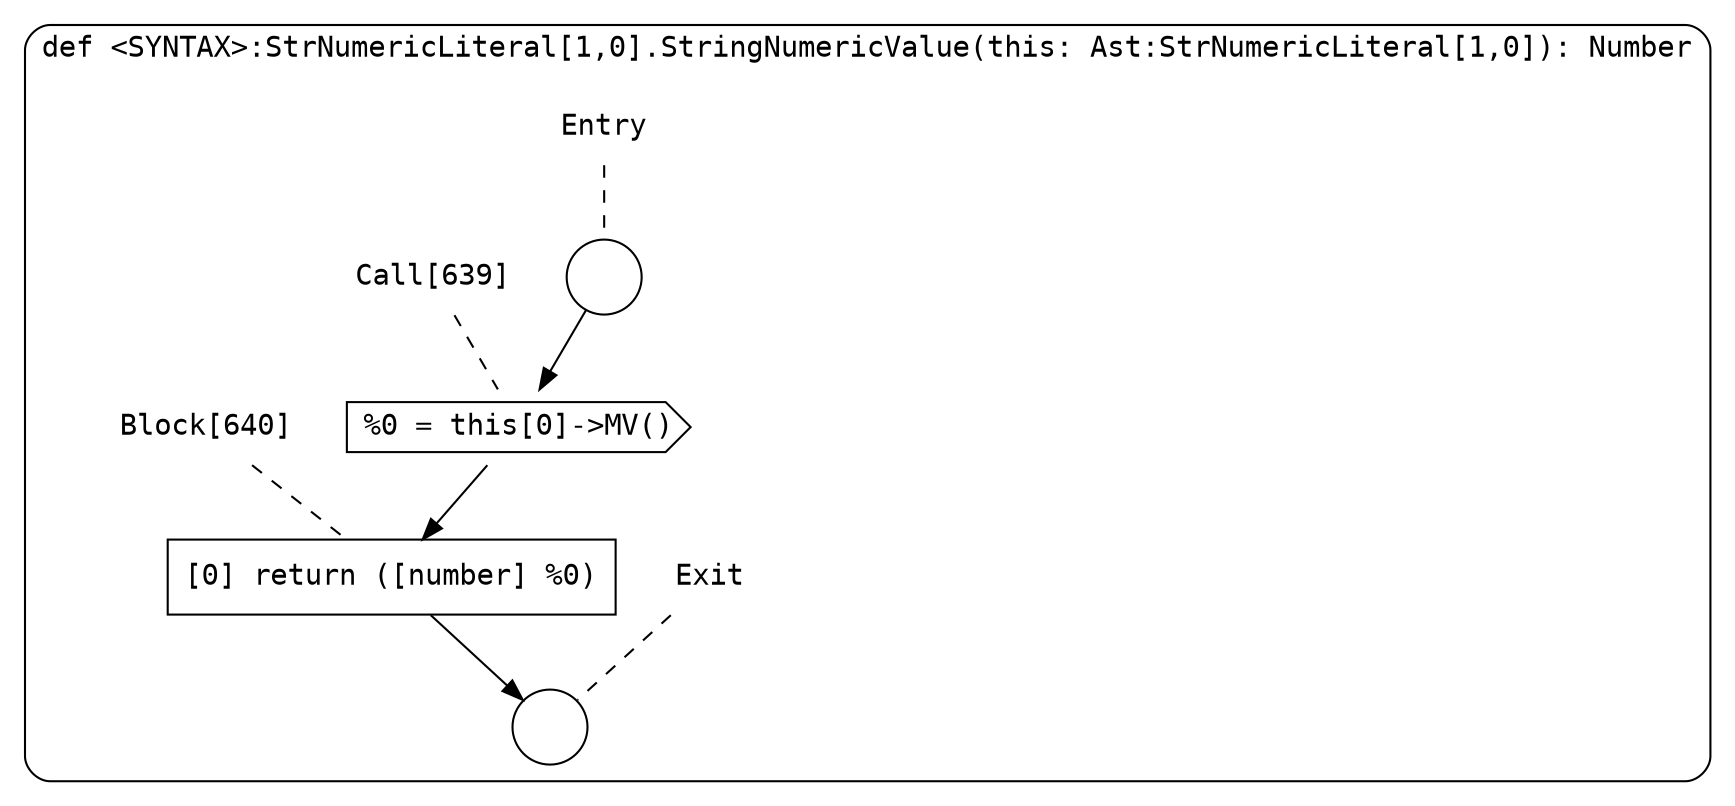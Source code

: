 digraph {
  graph [fontname = "Consolas"]
  node [fontname = "Consolas"]
  edge [fontname = "Consolas"]
  subgraph cluster86 {
    label = "def <SYNTAX>:StrNumericLiteral[1,0].StringNumericValue(this: Ast:StrNumericLiteral[1,0]): Number"
    style = rounded
    cluster86_entry_name [shape=none, label=<<font color="black">Entry</font>>]
    cluster86_entry_name -> cluster86_entry [arrowhead=none, color="black", style=dashed]
    cluster86_entry [shape=circle label=" " color="black" fillcolor="white" style=filled]
    cluster86_entry -> node639 [color="black"]
    cluster86_exit_name [shape=none, label=<<font color="black">Exit</font>>]
    cluster86_exit_name -> cluster86_exit [arrowhead=none, color="black", style=dashed]
    cluster86_exit [shape=circle label=" " color="black" fillcolor="white" style=filled]
    node639_name [shape=none, label=<<font color="black">Call[639]</font>>]
    node639_name -> node639 [arrowhead=none, color="black", style=dashed]
    node639 [shape=cds, label=<<font color="black">%0 = this[0]-&gt;MV()</font>> color="black" fillcolor="white", style=filled]
    node639 -> node640 [color="black"]
    node640_name [shape=none, label=<<font color="black">Block[640]</font>>]
    node640_name -> node640 [arrowhead=none, color="black", style=dashed]
    node640 [shape=box, label=<<font color="black">[0] return ([number] %0)<BR ALIGN="LEFT"/></font>> color="black" fillcolor="white", style=filled]
    node640 -> cluster86_exit [color="black"]
  }
}